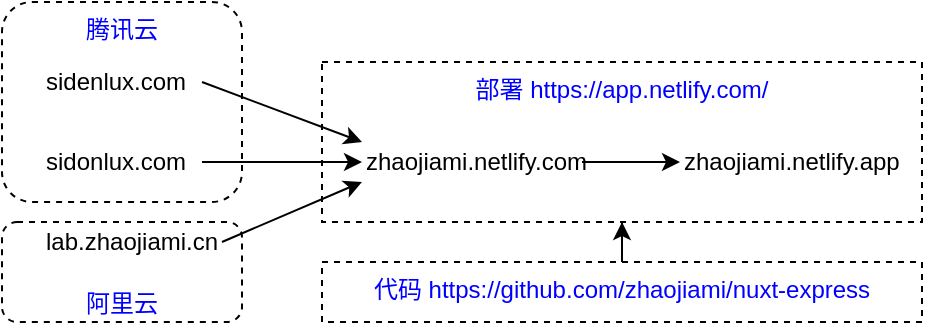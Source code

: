 <mxfile version="14.8.4" type="github">
  <diagram id="1_h33ChoXbpNdKGZp4Rg" name="Page-1">
    <mxGraphModel dx="566" dy="343" grid="1" gridSize="10" guides="1" tooltips="1" connect="1" arrows="1" fold="1" page="1" pageScale="1" pageWidth="827" pageHeight="1169" math="0" shadow="0">
      <root>
        <mxCell id="0" />
        <mxCell id="1" parent="0" />
        <mxCell id="SmPx-6Tg-P_B163j4ICf-1" value="sidenlux.com" style="text;html=1;strokeColor=none;fillColor=none;align=left;verticalAlign=middle;whiteSpace=wrap;rounded=0;" vertex="1" parent="1">
          <mxGeometry x="110" y="240" width="80" height="20" as="geometry" />
        </mxCell>
        <mxCell id="SmPx-6Tg-P_B163j4ICf-2" value="sidonlux.com" style="text;html=1;strokeColor=none;fillColor=none;align=left;verticalAlign=middle;whiteSpace=wrap;rounded=0;" vertex="1" parent="1">
          <mxGeometry x="110" y="280" width="80" height="20" as="geometry" />
        </mxCell>
        <mxCell id="SmPx-6Tg-P_B163j4ICf-3" value="lab.zhaojiami.cn" style="text;html=1;strokeColor=none;fillColor=none;align=left;verticalAlign=middle;whiteSpace=wrap;rounded=0;" vertex="1" parent="1">
          <mxGeometry x="110" y="320" width="90" height="20" as="geometry" />
        </mxCell>
        <mxCell id="SmPx-6Tg-P_B163j4ICf-9" value="" style="edgeStyle=orthogonalEdgeStyle;rounded=0;orthogonalLoop=1;jettySize=auto;html=1;" edge="1" parent="1" source="SmPx-6Tg-P_B163j4ICf-4" target="SmPx-6Tg-P_B163j4ICf-5">
          <mxGeometry relative="1" as="geometry" />
        </mxCell>
        <mxCell id="SmPx-6Tg-P_B163j4ICf-4" value="zhaojiami.netlify.com" style="text;html=1;strokeColor=none;fillColor=none;align=left;verticalAlign=middle;whiteSpace=wrap;rounded=0;" vertex="1" parent="1">
          <mxGeometry x="270" y="280" width="110" height="20" as="geometry" />
        </mxCell>
        <mxCell id="SmPx-6Tg-P_B163j4ICf-5" value="zhaojiami.netlify.app" style="text;html=1;strokeColor=none;fillColor=none;align=left;verticalAlign=middle;whiteSpace=wrap;rounded=0;" vertex="1" parent="1">
          <mxGeometry x="429" y="280" width="110" height="20" as="geometry" />
        </mxCell>
        <mxCell id="SmPx-6Tg-P_B163j4ICf-6" value="" style="endArrow=classic;html=1;entryX=0;entryY=0;entryDx=0;entryDy=0;exitX=1;exitY=0.5;exitDx=0;exitDy=0;" edge="1" parent="1" source="SmPx-6Tg-P_B163j4ICf-1" target="SmPx-6Tg-P_B163j4ICf-4">
          <mxGeometry width="50" height="50" relative="1" as="geometry">
            <mxPoint x="190" y="250" as="sourcePoint" />
            <mxPoint x="510" y="390" as="targetPoint" />
          </mxGeometry>
        </mxCell>
        <mxCell id="SmPx-6Tg-P_B163j4ICf-7" value="" style="endArrow=classic;html=1;entryX=0;entryY=0.5;entryDx=0;entryDy=0;exitX=1;exitY=0.5;exitDx=0;exitDy=0;" edge="1" parent="1" source="SmPx-6Tg-P_B163j4ICf-2" target="SmPx-6Tg-P_B163j4ICf-4">
          <mxGeometry width="50" height="50" relative="1" as="geometry">
            <mxPoint x="200" y="260" as="sourcePoint" />
            <mxPoint x="280" y="295" as="targetPoint" />
          </mxGeometry>
        </mxCell>
        <mxCell id="SmPx-6Tg-P_B163j4ICf-8" value="" style="endArrow=classic;html=1;entryX=0;entryY=1;entryDx=0;entryDy=0;exitX=1;exitY=0.5;exitDx=0;exitDy=0;" edge="1" parent="1" source="SmPx-6Tg-P_B163j4ICf-3" target="SmPx-6Tg-P_B163j4ICf-4">
          <mxGeometry width="50" height="50" relative="1" as="geometry">
            <mxPoint x="210" y="270" as="sourcePoint" />
            <mxPoint x="290" y="305" as="targetPoint" />
          </mxGeometry>
        </mxCell>
        <mxCell id="SmPx-6Tg-P_B163j4ICf-10" value="&lt;font color=&quot;#0000ff&quot;&gt;部署 https://app.netlify.com/&lt;/font&gt;" style="rounded=0;whiteSpace=wrap;html=1;align=center;fillColor=none;dashed=1;verticalAlign=top;" vertex="1" parent="1">
          <mxGeometry x="250" y="240" width="300" height="80" as="geometry" />
        </mxCell>
        <mxCell id="SmPx-6Tg-P_B163j4ICf-12" value="" style="edgeStyle=orthogonalEdgeStyle;rounded=0;orthogonalLoop=1;jettySize=auto;html=1;fontColor=#00FF00;" edge="1" parent="1" source="SmPx-6Tg-P_B163j4ICf-11" target="SmPx-6Tg-P_B163j4ICf-10">
          <mxGeometry relative="1" as="geometry" />
        </mxCell>
        <mxCell id="SmPx-6Tg-P_B163j4ICf-11" value="&lt;font&gt;代码&amp;nbsp;https://github.com/zhaojiami/nuxt-express&lt;/font&gt;" style="rounded=0;whiteSpace=wrap;html=1;align=center;fillColor=none;dashed=1;verticalAlign=top;fontColor=#0000FF;" vertex="1" parent="1">
          <mxGeometry x="250" y="340" width="300" height="30" as="geometry" />
        </mxCell>
        <mxCell id="SmPx-6Tg-P_B163j4ICf-13" value="&lt;font&gt;腾讯云&lt;/font&gt;" style="rounded=1;whiteSpace=wrap;html=1;dashed=1;fillColor=none;align=center;verticalAlign=top;fontColor=#0000FF;" vertex="1" parent="1">
          <mxGeometry x="90" y="210" width="120" height="100" as="geometry" />
        </mxCell>
        <mxCell id="SmPx-6Tg-P_B163j4ICf-14" value="&lt;font&gt;阿里云&lt;/font&gt;" style="rounded=1;whiteSpace=wrap;html=1;dashed=1;fillColor=none;align=center;verticalAlign=bottom;fontColor=#0000FF;" vertex="1" parent="1">
          <mxGeometry x="90" y="320" width="120" height="50" as="geometry" />
        </mxCell>
      </root>
    </mxGraphModel>
  </diagram>
</mxfile>
